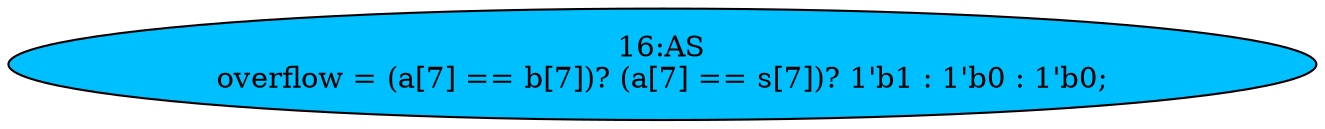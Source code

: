strict digraph "" {
	node [label="\N"];
	"16:AS"	[ast="<pyverilog.vparser.ast.Assign object at 0x7fb9e23a6210>",
		def_var="['overflow']",
		fillcolor=deepskyblue,
		label="16:AS
overflow = (a[7] == b[7])? (a[7] == s[7])? 1'b1 : 1'b0 : 1'b0;",
		statements="[]",
		style=filled,
		typ=Assign,
		use_var="['a', 'b', 'a', 's']"];
}
